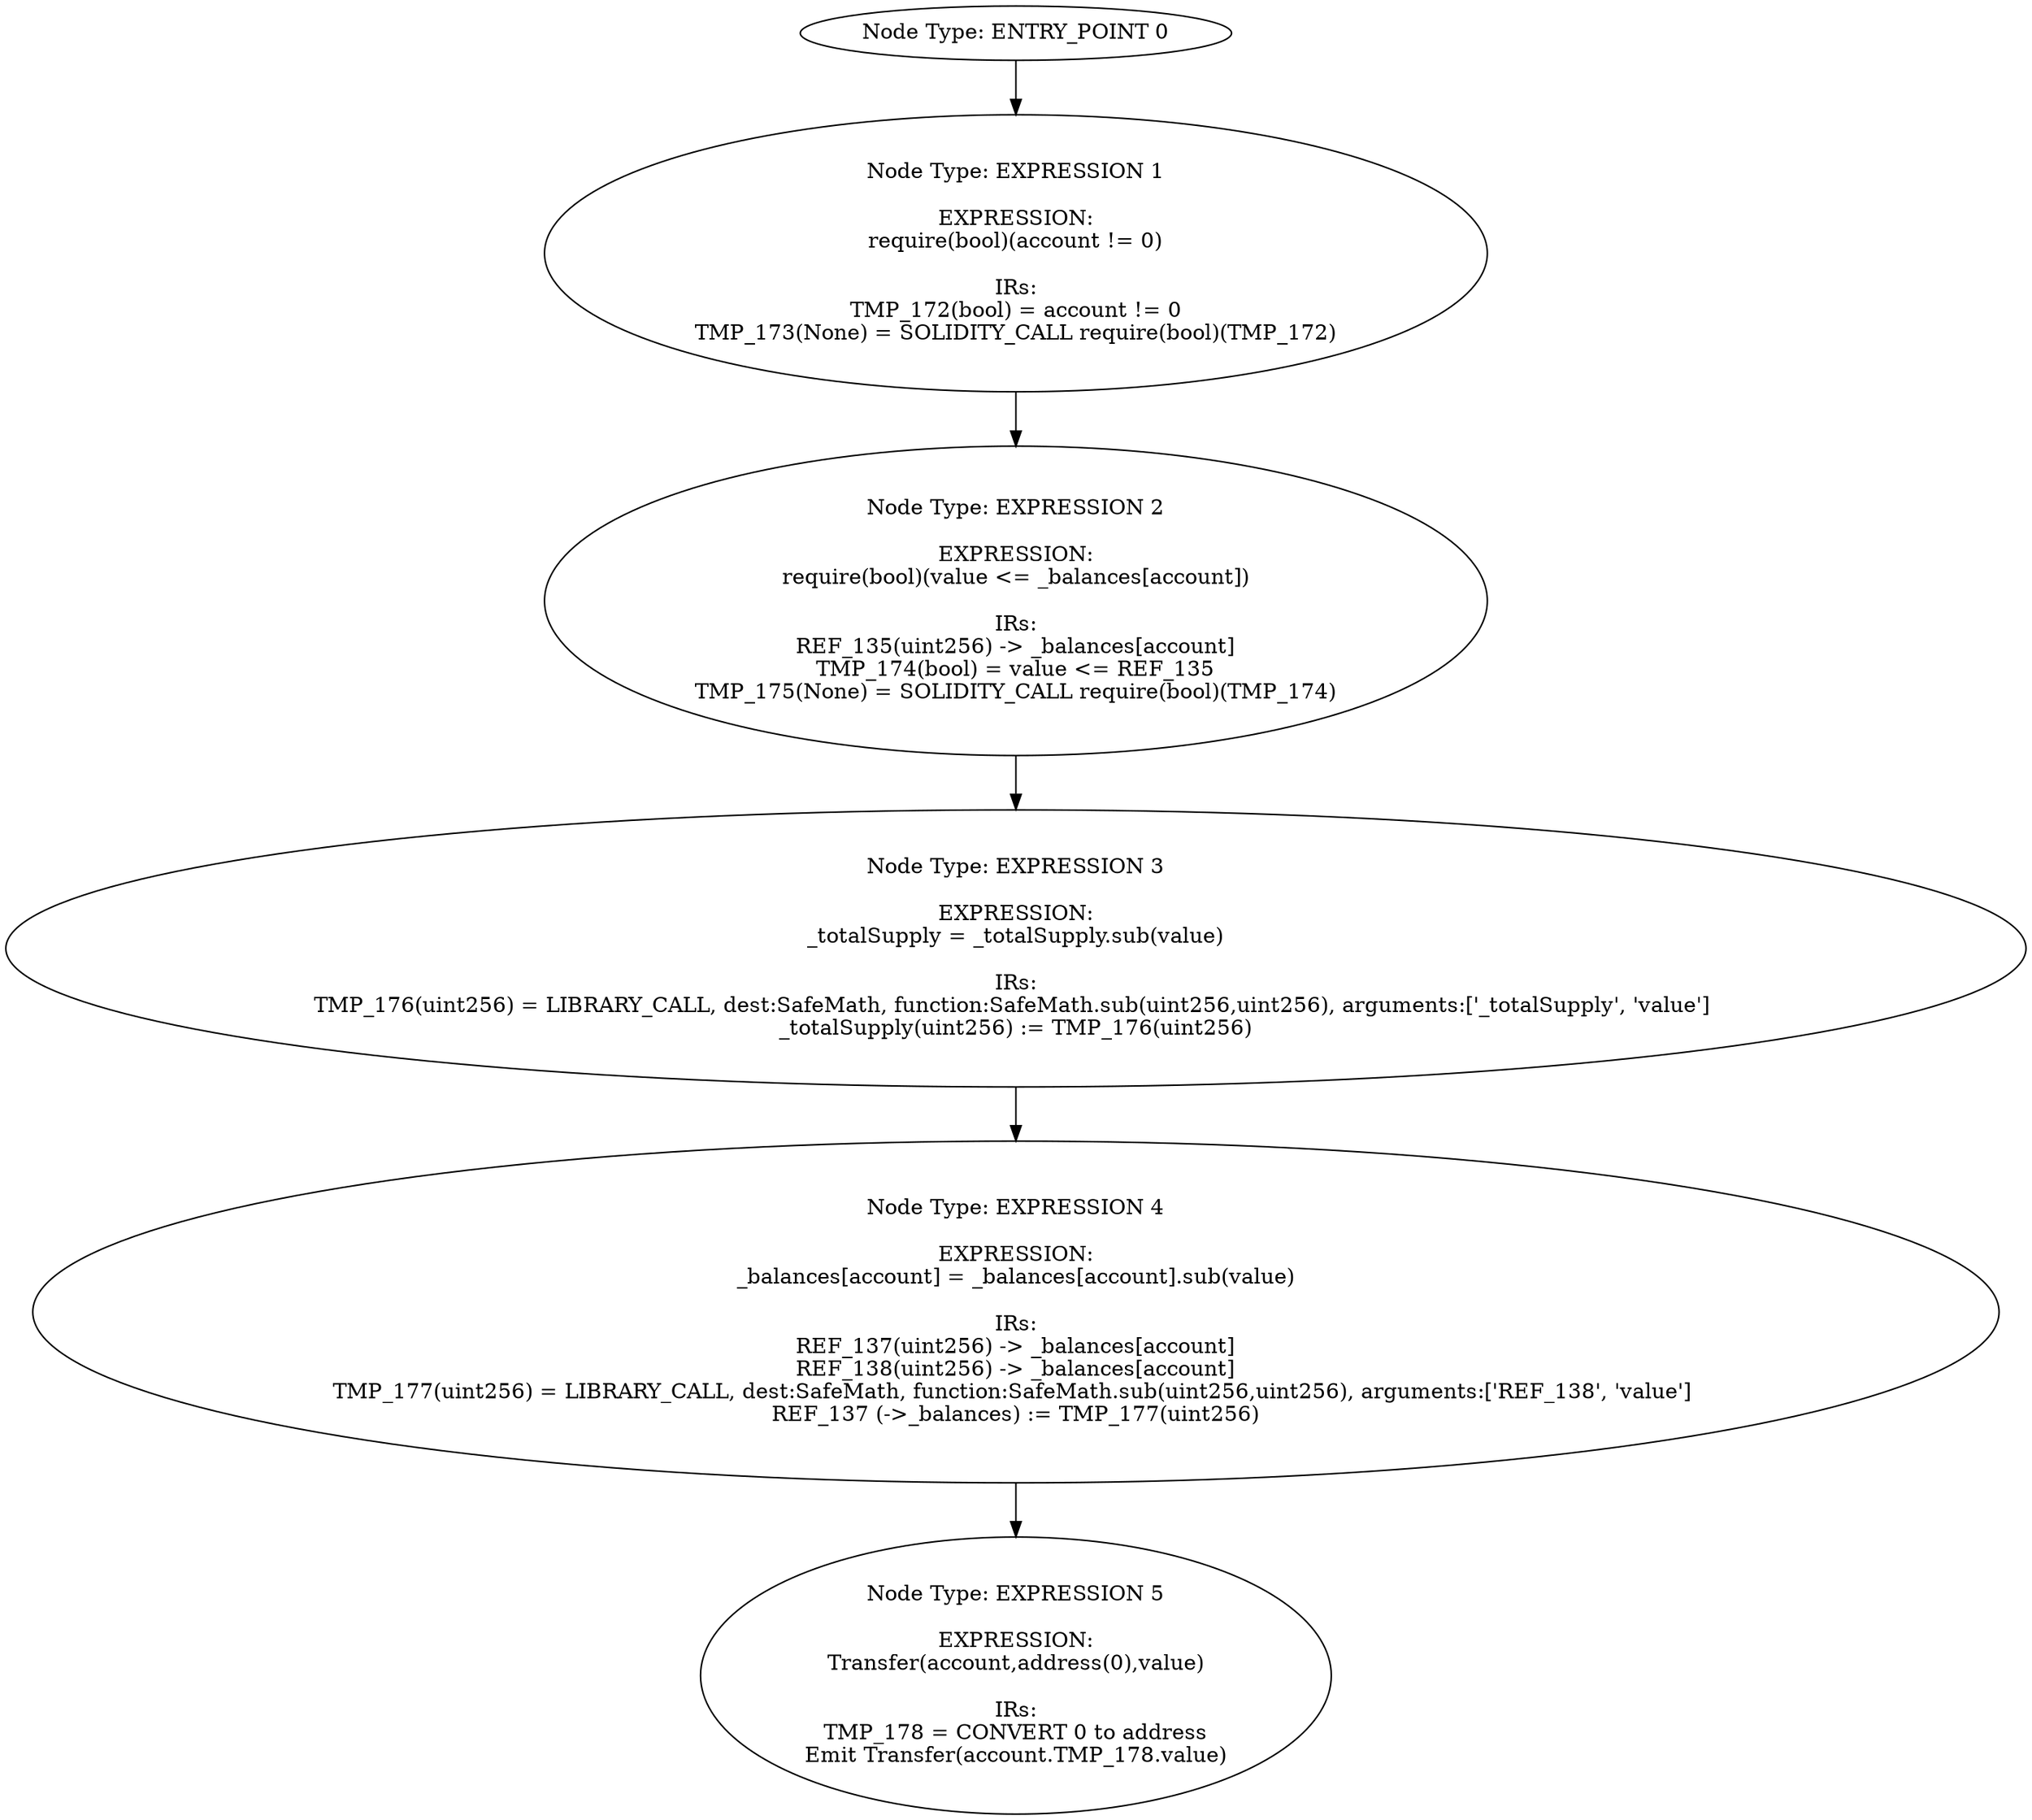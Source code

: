 digraph{
0[label="Node Type: ENTRY_POINT 0
"];
0->1;
1[label="Node Type: EXPRESSION 1

EXPRESSION:
require(bool)(account != 0)

IRs:
TMP_172(bool) = account != 0
TMP_173(None) = SOLIDITY_CALL require(bool)(TMP_172)"];
1->2;
2[label="Node Type: EXPRESSION 2

EXPRESSION:
require(bool)(value <= _balances[account])

IRs:
REF_135(uint256) -> _balances[account]
TMP_174(bool) = value <= REF_135
TMP_175(None) = SOLIDITY_CALL require(bool)(TMP_174)"];
2->3;
3[label="Node Type: EXPRESSION 3

EXPRESSION:
_totalSupply = _totalSupply.sub(value)

IRs:
TMP_176(uint256) = LIBRARY_CALL, dest:SafeMath, function:SafeMath.sub(uint256,uint256), arguments:['_totalSupply', 'value'] 
_totalSupply(uint256) := TMP_176(uint256)"];
3->4;
4[label="Node Type: EXPRESSION 4

EXPRESSION:
_balances[account] = _balances[account].sub(value)

IRs:
REF_137(uint256) -> _balances[account]
REF_138(uint256) -> _balances[account]
TMP_177(uint256) = LIBRARY_CALL, dest:SafeMath, function:SafeMath.sub(uint256,uint256), arguments:['REF_138', 'value'] 
REF_137 (->_balances) := TMP_177(uint256)"];
4->5;
5[label="Node Type: EXPRESSION 5

EXPRESSION:
Transfer(account,address(0),value)

IRs:
TMP_178 = CONVERT 0 to address
Emit Transfer(account.TMP_178.value)"];
}
